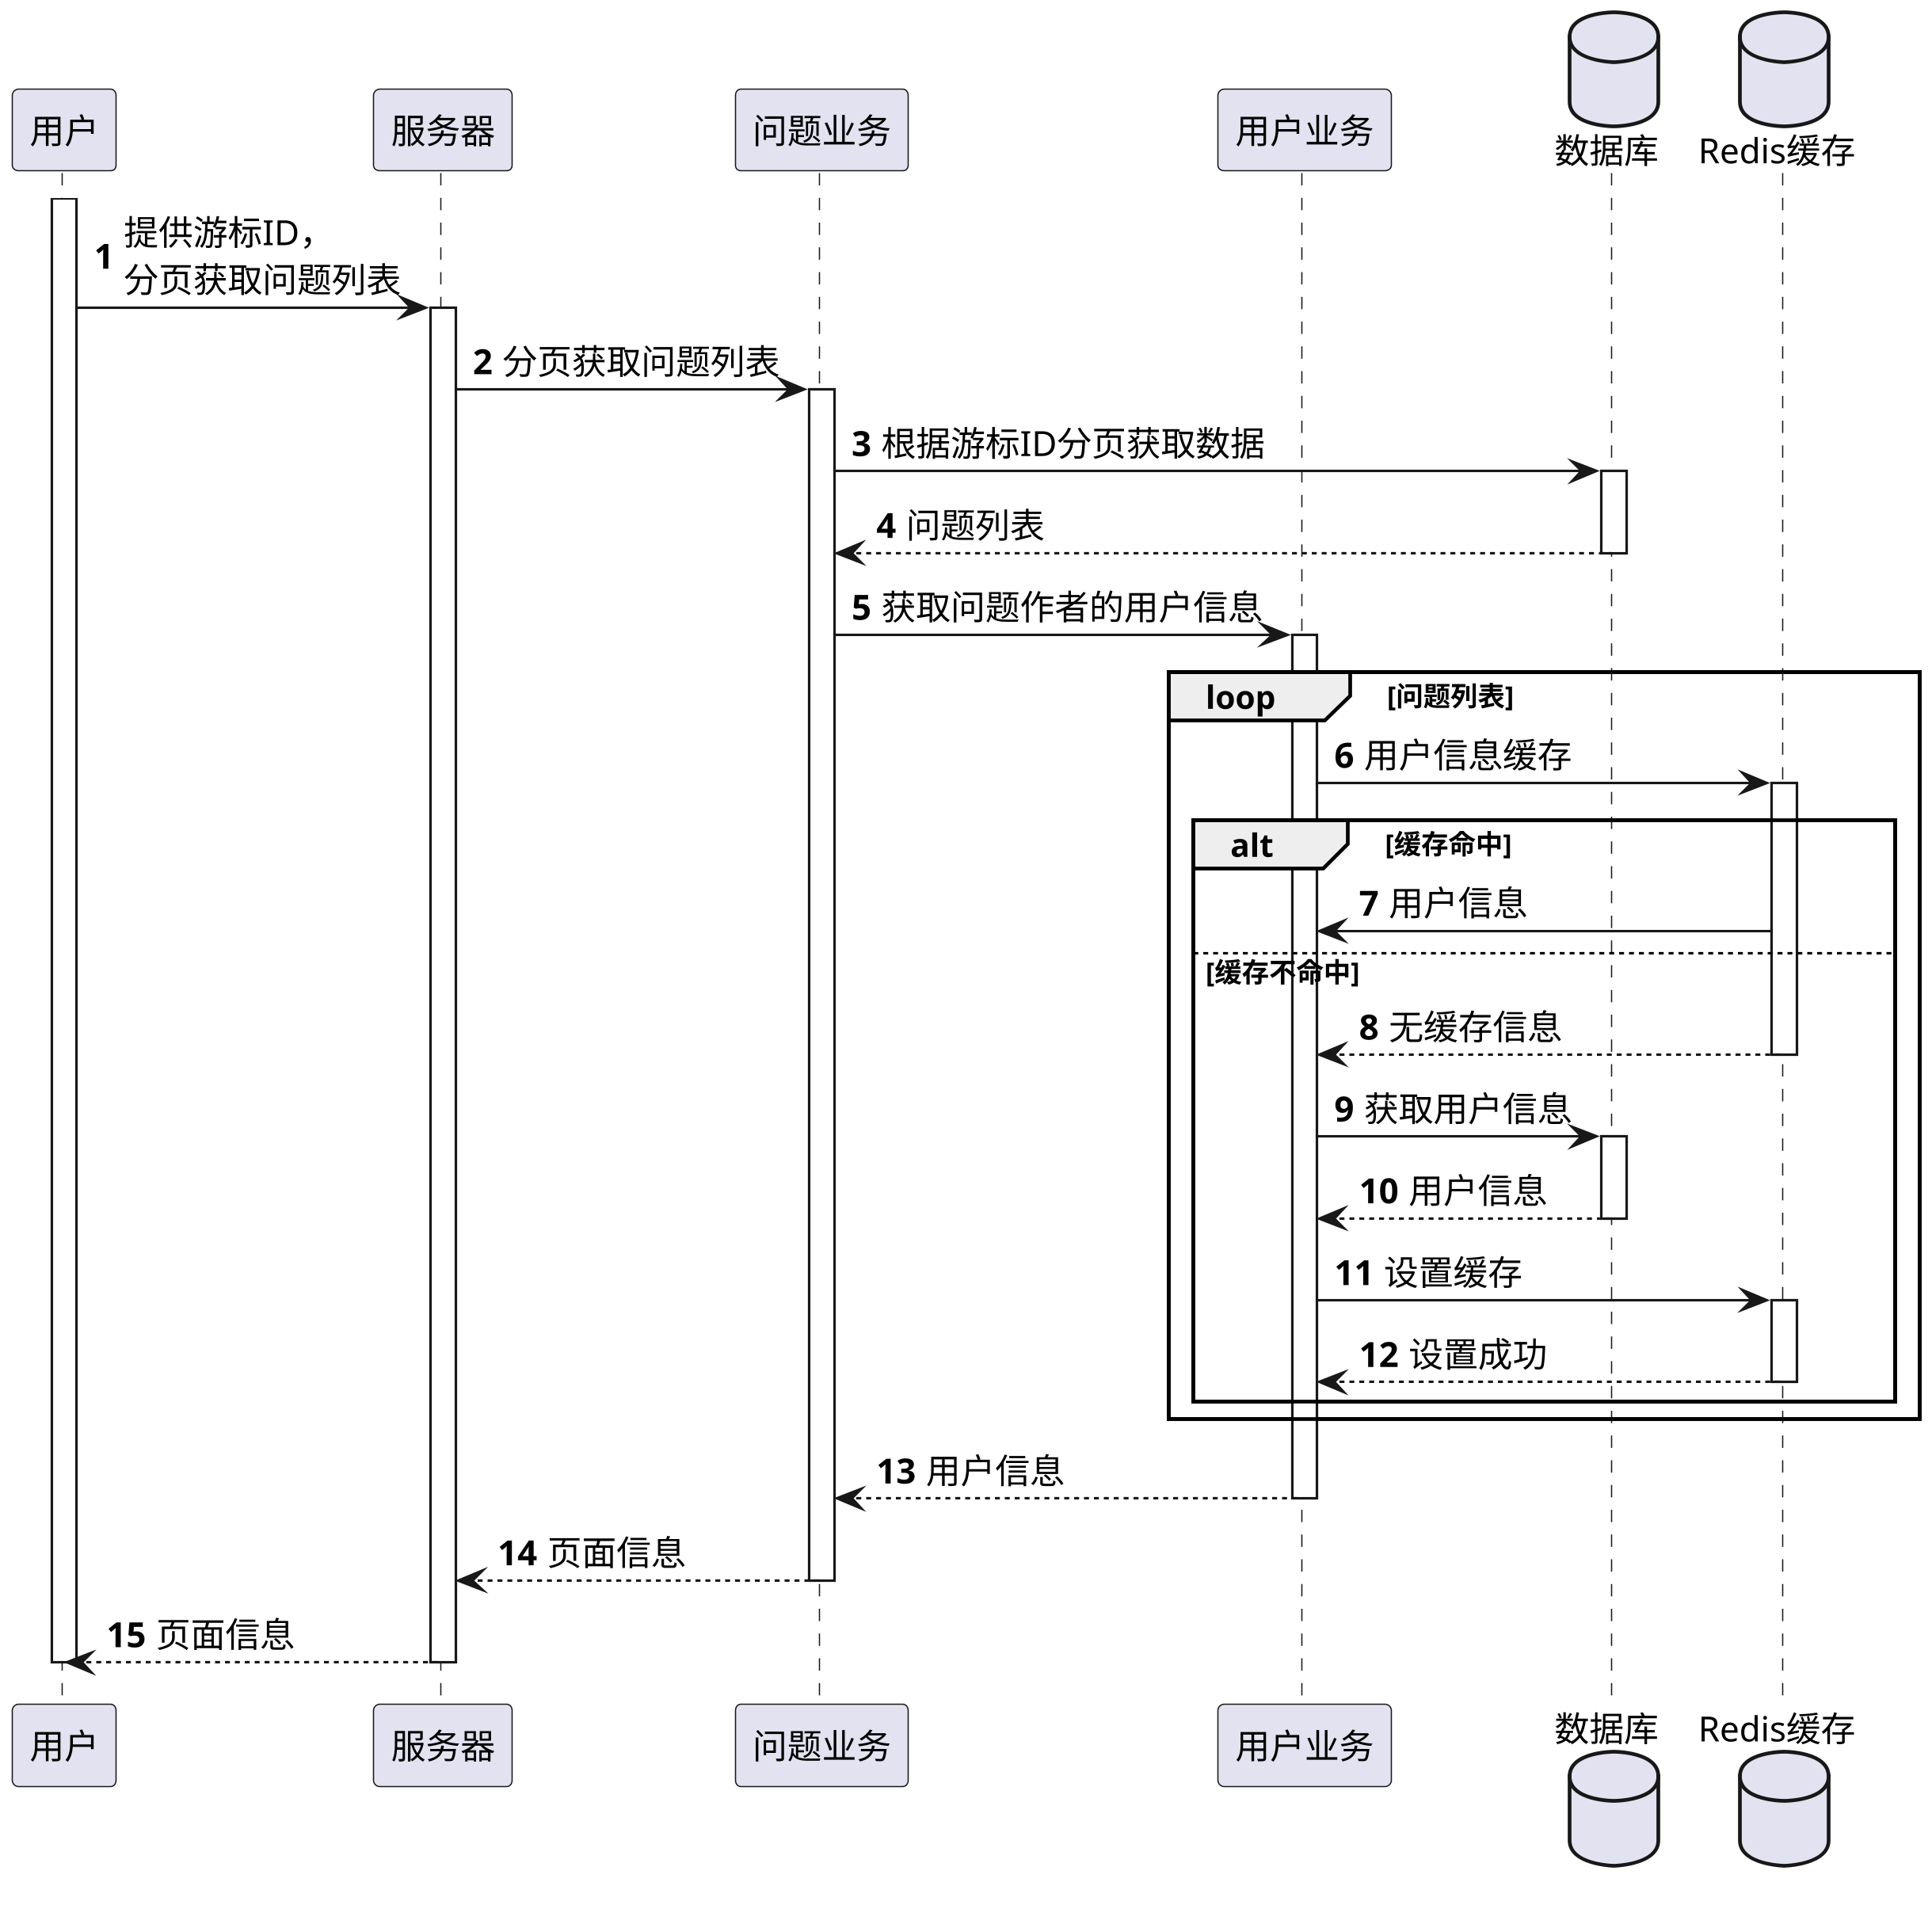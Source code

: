 @startuml
'https://plantuml.com/sequence-diagram

'https://plantuml.com/sequence-diagram
skinparam shadowing false
skinparam defaultFontName xfonts-wqy
skinparam dpi 300
skinparam activity  {
    DiamondFontSize 14
    ArrowFontSize 14
    FontSize 14
}
autonumber
participant 用户 as User
participant 服务器 as Server
participant 问题业务 as QuestionService
participant 用户业务 as UserService
database 数据库 as DB
database Redis缓存 as Redis

activate User
User -> Server ++: 提供游标ID，\n分页获取问题列表
Server -> QuestionService ++: 分页获取问题列表
QuestionService -> DB ++: 根据游标ID分页获取数据
return 问题列表
QuestionService -> UserService ++: 获取问题作者的用户信息
loop 问题列表
    UserService -> Redis ++: 用户信息缓存
    alt 缓存命中
         UserService <- Redis : 用户信息
    else 缓存不命中
        return 无缓存信息
        UserService -> DB ++: 获取用户信息
        return 用户信息
        UserService -> Redis ++ : 设置缓存
        return 设置成功
    end
end
return 用户信息
return 页面信息
return 页面信息
deactivate User

@enduml